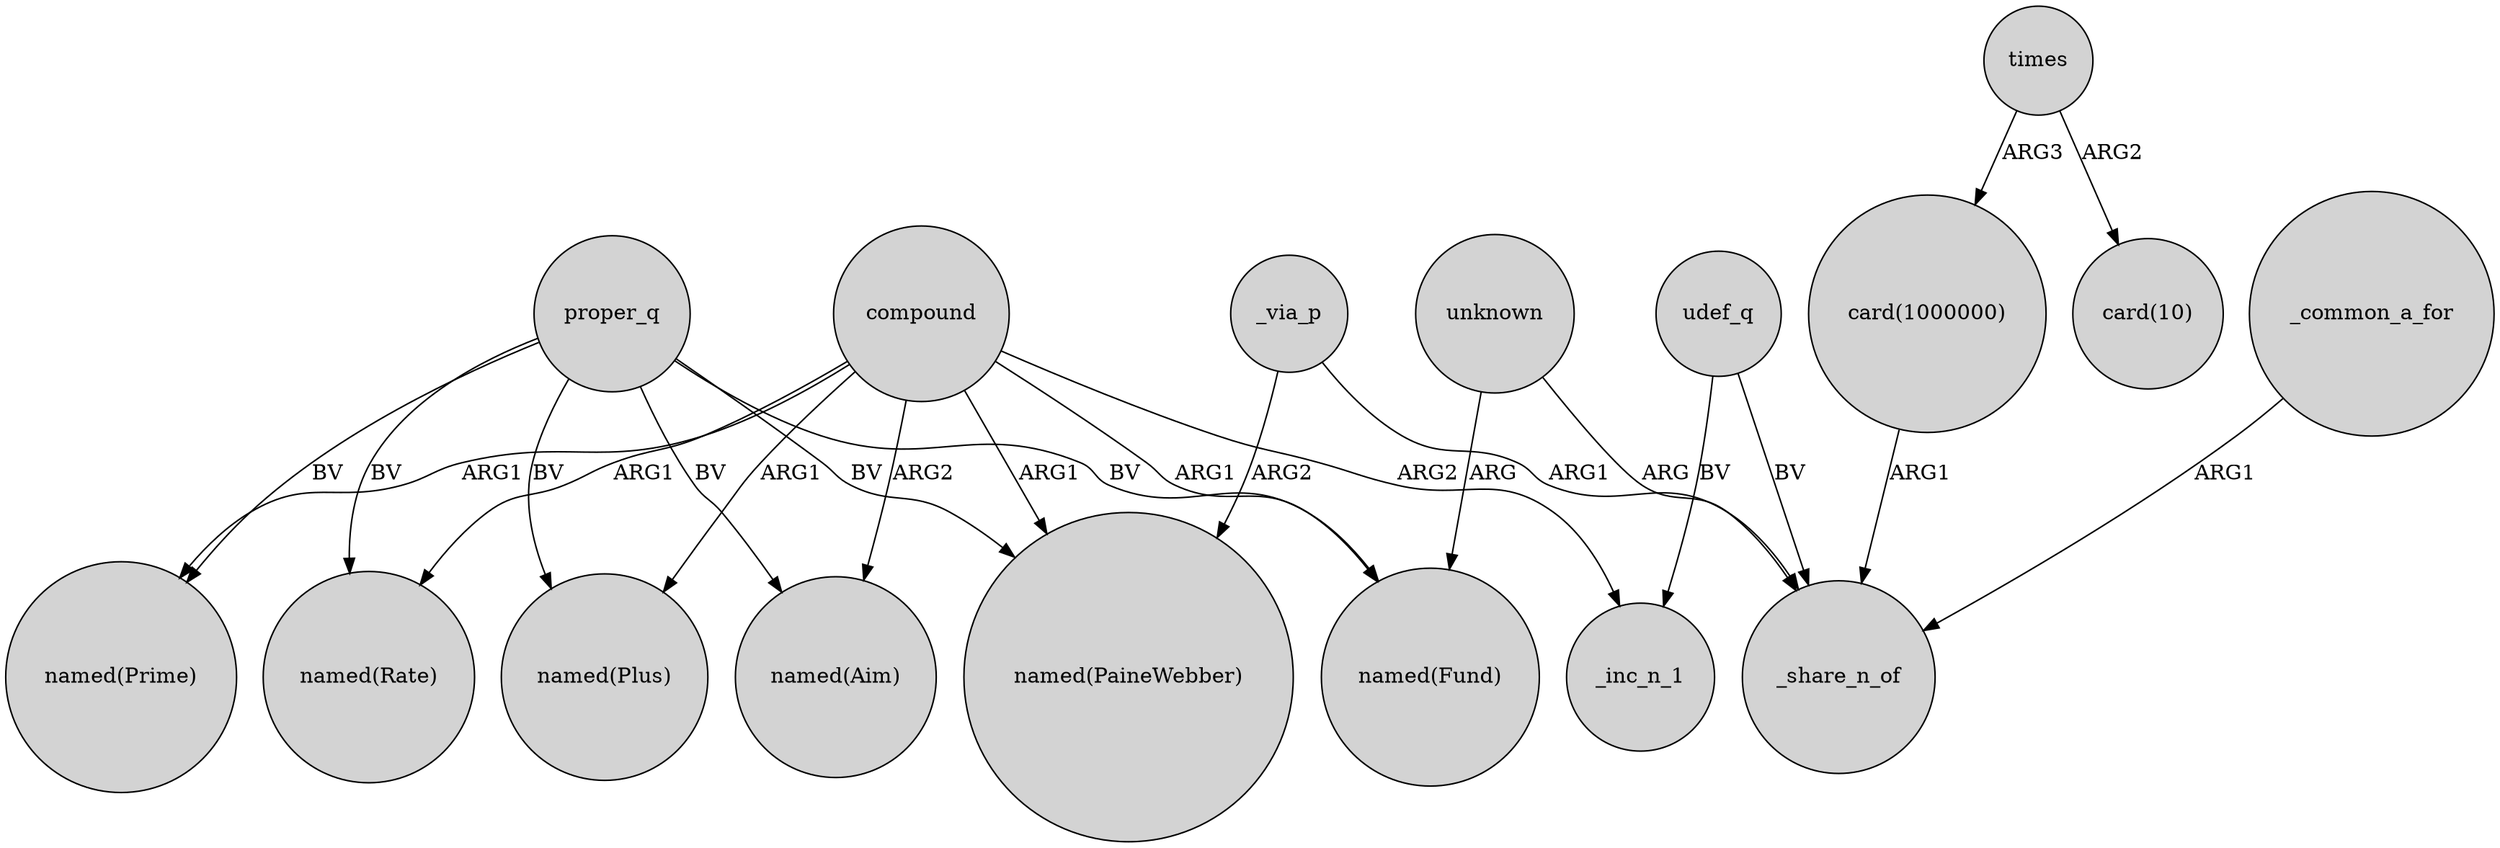 digraph {
	node [shape=circle style=filled]
	compound -> "named(Rate)" [label=ARG1]
	udef_q -> _inc_n_1 [label=BV]
	compound -> "named(Aim)" [label=ARG2]
	compound -> "named(Plus)" [label=ARG1]
	_via_p -> "named(PaineWebber)" [label=ARG2]
	proper_q -> "named(Aim)" [label=BV]
	compound -> "named(Fund)" [label=ARG1]
	unknown -> "named(Fund)" [label=ARG]
	proper_q -> "named(Plus)" [label=BV]
	times -> "card(1000000)" [label=ARG3]
	times -> "card(10)" [label=ARG2]
	proper_q -> "named(Prime)" [label=BV]
	proper_q -> "named(PaineWebber)" [label=BV]
	_common_a_for -> _share_n_of [label=ARG1]
	udef_q -> _share_n_of [label=BV]
	"card(1000000)" -> _share_n_of [label=ARG1]
	unknown -> _share_n_of [label=ARG]
	proper_q -> "named(Fund)" [label=BV]
	compound -> "named(Prime)" [label=ARG1]
	compound -> "named(PaineWebber)" [label=ARG1]
	_via_p -> _share_n_of [label=ARG1]
	compound -> _inc_n_1 [label=ARG2]
	proper_q -> "named(Rate)" [label=BV]
}
